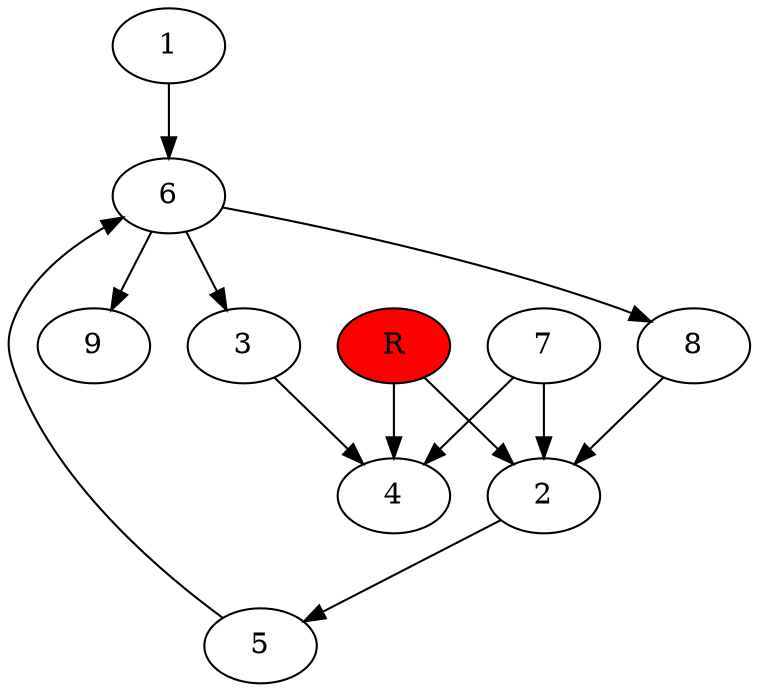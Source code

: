 digraph prb30041 {
	1
	2
	3
	4
	5
	6
	7
	8
	R [fillcolor="#ff0000" style=filled]
	1 -> 6
	2 -> 5
	3 -> 4
	5 -> 6
	6 -> 3
	6 -> 8
	6 -> 9
	7 -> 2
	7 -> 4
	8 -> 2
	R -> 2
	R -> 4
}
